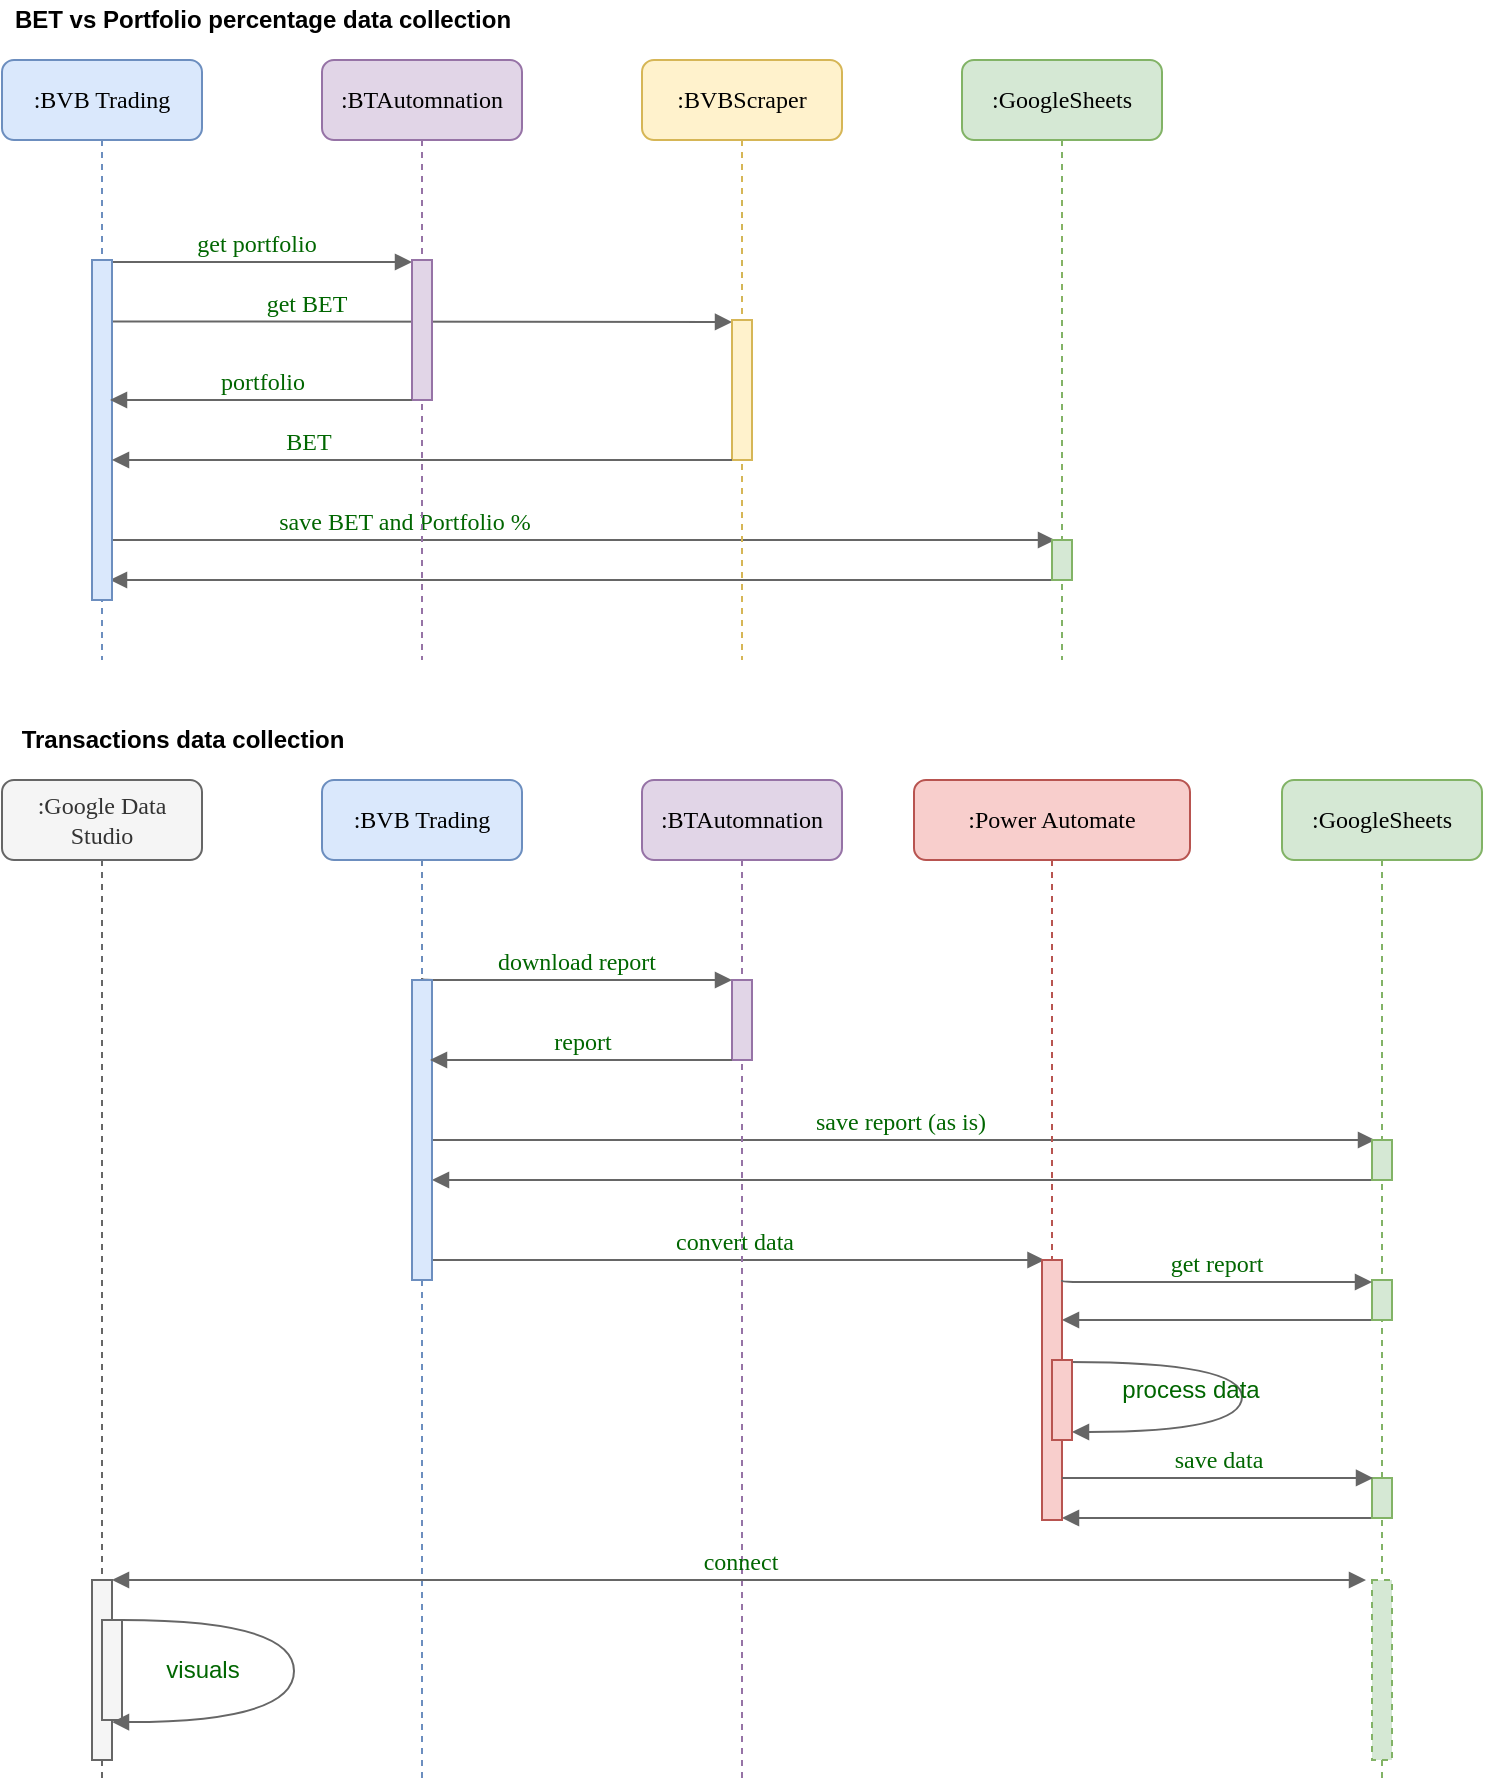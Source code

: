 <mxfile version="12.9.7" type="github">
  <diagram id="rZz6hcx_KyIPyHeTzFSX" name="Page-1">
    <mxGraphModel dx="1422" dy="762" grid="1" gridSize="10" guides="1" tooltips="1" connect="1" arrows="1" fold="1" page="1" pageScale="1" pageWidth="850" pageHeight="1100" math="0" shadow="0">
      <root>
        <mxCell id="0" />
        <mxCell id="1" parent="0" />
        <mxCell id="ngtt42MrlUjuyiKMCqwn-68" value="" style="html=1;verticalAlign=bottom;endArrow=none;labelBackgroundColor=none;fontFamily=Verdana;fontSize=12;edgeStyle=elbowEdgeStyle;elbow=vertical;fillColor=#f5f5f5;strokeColor=#666666;fontColor=#006600;startArrow=block;startFill=1;endFill=0;" edge="1" parent="1">
          <mxGeometry relative="1" as="geometry">
            <mxPoint x="590" y="809" as="sourcePoint" />
            <mxPoint x="749.5" y="809" as="targetPoint" />
            <Array as="points" />
          </mxGeometry>
        </mxCell>
        <mxCell id="ngtt42MrlUjuyiKMCqwn-61" value="" style="html=1;verticalAlign=bottom;endArrow=none;labelBackgroundColor=none;fontFamily=Verdana;fontSize=12;edgeStyle=orthogonalEdgeStyle;elbow=vertical;fillColor=#f5f5f5;strokeColor=#666666;fontColor=#006600;startArrow=block;startFill=1;endFill=0;entryX=0.9;entryY=0.025;entryDx=0;entryDy=0;entryPerimeter=0;curved=1;" edge="1" parent="1" source="ngtt42MrlUjuyiKMCqwn-58" target="ngtt42MrlUjuyiKMCqwn-58">
          <mxGeometry relative="1" as="geometry">
            <mxPoint x="616" y="782" as="sourcePoint" />
            <mxPoint x="610" y="750" as="targetPoint" />
            <Array as="points">
              <mxPoint x="680" y="766" />
              <mxPoint x="680" y="731" />
            </Array>
          </mxGeometry>
        </mxCell>
        <mxCell id="ngtt42MrlUjuyiKMCqwn-63" value="process data" style="text;html=1;align=center;verticalAlign=middle;resizable=0;points=[];fontColor=#006600;" vertex="1" connectable="0" parent="ngtt42MrlUjuyiKMCqwn-61">
          <mxGeometry x="-0.359" y="4" relative="1" as="geometry">
            <mxPoint x="-7" y="-17" as="offset" />
          </mxGeometry>
        </mxCell>
        <mxCell id="ngtt42MrlUjuyiKMCqwn-57" value="" style="html=1;verticalAlign=bottom;endArrow=none;labelBackgroundColor=none;fontFamily=Verdana;fontSize=12;edgeStyle=elbowEdgeStyle;elbow=vertical;fillColor=#f5f5f5;strokeColor=#666666;fontColor=#006600;startArrow=block;startFill=1;endFill=0;entryX=0.5;entryY=1;entryDx=0;entryDy=0;entryPerimeter=0;" edge="1" parent="1" target="ngtt42MrlUjuyiKMCqwn-55">
          <mxGeometry relative="1" as="geometry">
            <mxPoint x="590" y="710" as="sourcePoint" />
            <mxPoint x="741" y="710" as="targetPoint" />
            <Array as="points" />
          </mxGeometry>
        </mxCell>
        <mxCell id="ngtt42MrlUjuyiKMCqwn-39" value="" style="html=1;verticalAlign=bottom;endArrow=none;labelBackgroundColor=none;fontFamily=Verdana;fontSize=12;edgeStyle=elbowEdgeStyle;elbow=vertical;fillColor=#f5f5f5;strokeColor=#666666;fontColor=#006600;exitX=0.5;exitY=0.034;exitDx=0;exitDy=0;exitPerimeter=0;startArrow=block;startFill=1;endFill=0;" edge="1" parent="1">
          <mxGeometry x="-0.373" relative="1" as="geometry">
            <mxPoint x="114" y="340" as="sourcePoint" />
            <mxPoint x="588.5" y="340" as="targetPoint" />
            <Array as="points" />
            <mxPoint as="offset" />
          </mxGeometry>
        </mxCell>
        <mxCell id="ngtt42MrlUjuyiKMCqwn-54" value="" style="html=1;verticalAlign=bottom;endArrow=none;labelBackgroundColor=none;fontFamily=Verdana;fontSize=12;edgeStyle=elbowEdgeStyle;elbow=vertical;fillColor=#f5f5f5;strokeColor=#666666;fontColor=#006600;startArrow=block;startFill=1;endFill=0;" edge="1" parent="1">
          <mxGeometry relative="1" as="geometry">
            <mxPoint x="275" y="640" as="sourcePoint" />
            <mxPoint x="750.5" y="640" as="targetPoint" />
            <Array as="points" />
          </mxGeometry>
        </mxCell>
        <mxCell id="ngtt42MrlUjuyiKMCqwn-53" value="save report (as is)" style="html=1;verticalAlign=bottom;endArrow=block;labelBackgroundColor=none;fontFamily=Verdana;fontSize=12;edgeStyle=elbowEdgeStyle;elbow=vertical;fillColor=#f5f5f5;strokeColor=#666666;fontColor=#006600;" edge="1" parent="1">
          <mxGeometry relative="1" as="geometry">
            <mxPoint x="271" y="620" as="sourcePoint" />
            <mxPoint x="746.5" y="620" as="targetPoint" />
            <Array as="points" />
          </mxGeometry>
        </mxCell>
        <mxCell id="ngtt42MrlUjuyiKMCqwn-50" value="convert data" style="html=1;verticalAlign=bottom;endArrow=block;labelBackgroundColor=none;fontFamily=Verdana;fontSize=12;edgeStyle=elbowEdgeStyle;elbow=vertical;fillColor=#f5f5f5;strokeColor=#666666;fontColor=#006600;" edge="1" parent="1">
          <mxGeometry relative="1" as="geometry">
            <mxPoint x="269.75" y="680" as="sourcePoint" />
            <mxPoint x="581.25" y="680" as="targetPoint" />
            <Array as="points" />
          </mxGeometry>
        </mxCell>
        <mxCell id="ngtt42MrlUjuyiKMCqwn-38" value="save BET and Portfolio %" style="html=1;verticalAlign=bottom;endArrow=block;labelBackgroundColor=none;fontFamily=Verdana;fontSize=12;edgeStyle=elbowEdgeStyle;elbow=vertical;fillColor=#f5f5f5;strokeColor=#666666;fontColor=#006600;exitX=0.5;exitY=0.034;exitDx=0;exitDy=0;exitPerimeter=0;" edge="1" parent="1">
          <mxGeometry x="-0.373" relative="1" as="geometry">
            <mxPoint x="112" y="320" as="sourcePoint" />
            <mxPoint x="586.5" y="320" as="targetPoint" />
            <Array as="points" />
            <mxPoint as="offset" />
          </mxGeometry>
        </mxCell>
        <mxCell id="ngtt42MrlUjuyiKMCqwn-30" value="get portfolio" style="html=1;verticalAlign=bottom;endArrow=block;labelBackgroundColor=none;fontFamily=Verdana;fontSize=12;edgeStyle=elbowEdgeStyle;elbow=vertical;fillColor=#f5f5f5;strokeColor=#666666;fontColor=#006600;entryX=0.3;entryY=0.025;entryDx=0;entryDy=0;entryPerimeter=0;exitX=0.8;exitY=0;exitDx=0;exitDy=0;exitPerimeter=0;" edge="1" parent="1">
          <mxGeometry relative="1" as="geometry">
            <mxPoint x="110" y="180" as="sourcePoint" />
            <mxPoint x="265" y="181" as="targetPoint" />
            <Array as="points">
              <mxPoint x="262" y="181" />
            </Array>
          </mxGeometry>
        </mxCell>
        <mxCell id="ngtt42MrlUjuyiKMCqwn-31" value="get BET" style="html=1;verticalAlign=bottom;endArrow=block;labelBackgroundColor=none;fontFamily=Verdana;fontSize=12;edgeStyle=elbowEdgeStyle;elbow=vertical;fillColor=#f5f5f5;strokeColor=#666666;fontColor=#006600;exitX=0.5;exitY=0.034;exitDx=0;exitDy=0;exitPerimeter=0;" edge="1" parent="1">
          <mxGeometry x="-0.373" relative="1" as="geometry">
            <mxPoint x="115" y="210.72" as="sourcePoint" />
            <mxPoint x="425" y="211" as="targetPoint" />
            <Array as="points" />
            <mxPoint as="offset" />
          </mxGeometry>
        </mxCell>
        <mxCell id="ngtt42MrlUjuyiKMCqwn-19" value=":BVB Trading" style="shape=umlLifeline;perimeter=lifelinePerimeter;whiteSpace=wrap;html=1;container=1;collapsible=0;recursiveResize=0;outlineConnect=0;rounded=1;shadow=0;comic=0;labelBackgroundColor=none;strokeWidth=1;fontFamily=Verdana;fontSize=12;align=center;fillColor=#dae8fc;strokeColor=#6c8ebf;" vertex="1" parent="1">
          <mxGeometry x="60" y="80" width="100" height="300" as="geometry" />
        </mxCell>
        <mxCell id="ngtt42MrlUjuyiKMCqwn-20" value="" style="html=1;points=[];perimeter=orthogonalPerimeter;rounded=0;shadow=0;comic=0;labelBackgroundColor=none;strokeWidth=1;fontFamily=Verdana;fontSize=12;align=center;fillColor=#dae8fc;strokeColor=#6c8ebf;" vertex="1" parent="ngtt42MrlUjuyiKMCqwn-19">
          <mxGeometry x="45" y="100" width="10" height="170" as="geometry" />
        </mxCell>
        <mxCell id="ngtt42MrlUjuyiKMCqwn-21" value=":BTAutomnation" style="shape=umlLifeline;perimeter=lifelinePerimeter;whiteSpace=wrap;html=1;container=1;collapsible=0;recursiveResize=0;outlineConnect=0;rounded=1;shadow=0;comic=0;labelBackgroundColor=none;strokeWidth=1;fontFamily=Verdana;fontSize=12;align=center;fillColor=#e1d5e7;strokeColor=#9673a6;" vertex="1" parent="1">
          <mxGeometry x="220" y="80" width="100" height="300" as="geometry" />
        </mxCell>
        <mxCell id="ngtt42MrlUjuyiKMCqwn-22" value="" style="html=1;points=[];perimeter=orthogonalPerimeter;rounded=0;shadow=0;comic=0;labelBackgroundColor=none;strokeWidth=1;fontFamily=Verdana;fontSize=12;align=center;fillColor=#e1d5e7;strokeColor=#9673a6;" vertex="1" parent="ngtt42MrlUjuyiKMCqwn-21">
          <mxGeometry x="45" y="100" width="10" height="70" as="geometry" />
        </mxCell>
        <mxCell id="ngtt42MrlUjuyiKMCqwn-28" value=":BVBScraper" style="shape=umlLifeline;perimeter=lifelinePerimeter;whiteSpace=wrap;html=1;container=1;collapsible=0;recursiveResize=0;outlineConnect=0;rounded=1;shadow=0;comic=0;labelBackgroundColor=none;strokeWidth=1;fontFamily=Verdana;fontSize=12;align=center;fillColor=#fff2cc;strokeColor=#d6b656;" vertex="1" parent="1">
          <mxGeometry x="380" y="80" width="100" height="300" as="geometry" />
        </mxCell>
        <mxCell id="ngtt42MrlUjuyiKMCqwn-29" value="" style="html=1;points=[];perimeter=orthogonalPerimeter;rounded=0;shadow=0;comic=0;labelBackgroundColor=none;strokeWidth=1;fontFamily=Verdana;fontSize=12;align=center;fillColor=#fff2cc;strokeColor=#d6b656;" vertex="1" parent="ngtt42MrlUjuyiKMCqwn-28">
          <mxGeometry x="45" y="130" width="10" height="70" as="geometry" />
        </mxCell>
        <mxCell id="ngtt42MrlUjuyiKMCqwn-32" value="portfolio" style="html=1;verticalAlign=bottom;endArrow=none;labelBackgroundColor=none;fontFamily=Verdana;fontSize=12;edgeStyle=elbowEdgeStyle;elbow=vertical;fillColor=#f5f5f5;strokeColor=#666666;fontColor=#006600;startArrow=block;startFill=1;endFill=0;" edge="1" parent="1">
          <mxGeometry relative="1" as="geometry">
            <mxPoint x="114" y="250" as="sourcePoint" />
            <mxPoint x="265" y="250" as="targetPoint" />
            <Array as="points" />
          </mxGeometry>
        </mxCell>
        <mxCell id="ngtt42MrlUjuyiKMCqwn-33" value="BET" style="html=1;verticalAlign=bottom;endArrow=none;labelBackgroundColor=none;fontFamily=Verdana;fontSize=12;edgeStyle=elbowEdgeStyle;elbow=vertical;fillColor=#f5f5f5;strokeColor=#666666;fontColor=#006600;exitX=0.5;exitY=0.034;exitDx=0;exitDy=0;exitPerimeter=0;startArrow=block;startFill=1;endFill=0;" edge="1" parent="1">
          <mxGeometry x="-0.373" relative="1" as="geometry">
            <mxPoint x="115" y="280" as="sourcePoint" />
            <mxPoint x="425" y="280.28" as="targetPoint" />
            <Array as="points" />
            <mxPoint as="offset" />
          </mxGeometry>
        </mxCell>
        <mxCell id="ngtt42MrlUjuyiKMCqwn-34" value=":GoogleSheets" style="shape=umlLifeline;perimeter=lifelinePerimeter;whiteSpace=wrap;html=1;container=1;collapsible=0;recursiveResize=0;outlineConnect=0;rounded=1;shadow=0;comic=0;labelBackgroundColor=none;strokeWidth=1;fontFamily=Verdana;fontSize=12;align=center;fillColor=#d5e8d4;strokeColor=#82b366;" vertex="1" parent="1">
          <mxGeometry x="540" y="80" width="100" height="300" as="geometry" />
        </mxCell>
        <mxCell id="ngtt42MrlUjuyiKMCqwn-35" value="" style="html=1;points=[];perimeter=orthogonalPerimeter;rounded=0;shadow=0;comic=0;labelBackgroundColor=none;strokeWidth=1;fontFamily=Verdana;fontSize=12;align=center;fillColor=#d5e8d4;strokeColor=#82b366;" vertex="1" parent="ngtt42MrlUjuyiKMCqwn-34">
          <mxGeometry x="45" y="240" width="10" height="20" as="geometry" />
        </mxCell>
        <mxCell id="ngtt42MrlUjuyiKMCqwn-36" value="BET vs Portfolio percentage data collection" style="text;html=1;align=center;verticalAlign=middle;resizable=0;points=[];autosize=1;fontStyle=1" vertex="1" parent="1">
          <mxGeometry x="60" y="50" width="260" height="20" as="geometry" />
        </mxCell>
        <mxCell id="ngtt42MrlUjuyiKMCqwn-40" value="Transactions data collection" style="text;html=1;align=center;verticalAlign=middle;resizable=0;points=[];autosize=1;fontStyle=1" vertex="1" parent="1">
          <mxGeometry x="60" y="410" width="180" height="20" as="geometry" />
        </mxCell>
        <mxCell id="ngtt42MrlUjuyiKMCqwn-41" value="download report" style="html=1;verticalAlign=bottom;endArrow=block;labelBackgroundColor=none;fontFamily=Verdana;fontSize=12;edgeStyle=elbowEdgeStyle;elbow=vertical;fillColor=#f5f5f5;strokeColor=#666666;fontColor=#006600;entryX=0.3;entryY=0.025;entryDx=0;entryDy=0;entryPerimeter=0;exitX=0.8;exitY=0;exitDx=0;exitDy=0;exitPerimeter=0;" edge="1" parent="1">
          <mxGeometry relative="1" as="geometry">
            <mxPoint x="270" y="539" as="sourcePoint" />
            <mxPoint x="425" y="540" as="targetPoint" />
            <Array as="points">
              <mxPoint x="422" y="540" />
            </Array>
          </mxGeometry>
        </mxCell>
        <mxCell id="ngtt42MrlUjuyiKMCqwn-42" value=":BVB Trading" style="shape=umlLifeline;perimeter=lifelinePerimeter;whiteSpace=wrap;html=1;container=1;collapsible=0;recursiveResize=0;outlineConnect=0;rounded=1;shadow=0;comic=0;labelBackgroundColor=none;strokeWidth=1;fontFamily=Verdana;fontSize=12;align=center;fillColor=#dae8fc;strokeColor=#6c8ebf;" vertex="1" parent="1">
          <mxGeometry x="220" y="440" width="100" height="500" as="geometry" />
        </mxCell>
        <mxCell id="ngtt42MrlUjuyiKMCqwn-43" value="" style="html=1;points=[];perimeter=orthogonalPerimeter;rounded=0;shadow=0;comic=0;labelBackgroundColor=none;strokeWidth=1;fontFamily=Verdana;fontSize=12;align=center;fillColor=#dae8fc;strokeColor=#6c8ebf;" vertex="1" parent="ngtt42MrlUjuyiKMCqwn-42">
          <mxGeometry x="45" y="100" width="10" height="150" as="geometry" />
        </mxCell>
        <mxCell id="ngtt42MrlUjuyiKMCqwn-44" value=":BTAutomnation" style="shape=umlLifeline;perimeter=lifelinePerimeter;whiteSpace=wrap;html=1;container=1;collapsible=0;recursiveResize=0;outlineConnect=0;rounded=1;shadow=0;comic=0;labelBackgroundColor=none;strokeWidth=1;fontFamily=Verdana;fontSize=12;align=center;fillColor=#e1d5e7;strokeColor=#9673a6;" vertex="1" parent="1">
          <mxGeometry x="380" y="440" width="100" height="500" as="geometry" />
        </mxCell>
        <mxCell id="ngtt42MrlUjuyiKMCqwn-45" value="" style="html=1;points=[];perimeter=orthogonalPerimeter;rounded=0;shadow=0;comic=0;labelBackgroundColor=none;strokeWidth=1;fontFamily=Verdana;fontSize=12;align=center;fillColor=#e1d5e7;strokeColor=#9673a6;" vertex="1" parent="ngtt42MrlUjuyiKMCqwn-44">
          <mxGeometry x="45" y="100" width="10" height="40" as="geometry" />
        </mxCell>
        <mxCell id="ngtt42MrlUjuyiKMCqwn-46" value="report" style="html=1;verticalAlign=bottom;endArrow=none;labelBackgroundColor=none;fontFamily=Verdana;fontSize=12;edgeStyle=elbowEdgeStyle;elbow=vertical;fillColor=#f5f5f5;strokeColor=#666666;fontColor=#006600;startArrow=block;startFill=1;endFill=0;" edge="1" parent="1">
          <mxGeometry relative="1" as="geometry">
            <mxPoint x="274" y="580" as="sourcePoint" />
            <mxPoint x="425" y="580" as="targetPoint" />
            <Array as="points" />
          </mxGeometry>
        </mxCell>
        <mxCell id="ngtt42MrlUjuyiKMCqwn-47" value=":Power Automate" style="shape=umlLifeline;perimeter=lifelinePerimeter;whiteSpace=wrap;html=1;container=1;collapsible=0;recursiveResize=0;outlineConnect=0;rounded=1;shadow=0;comic=0;labelBackgroundColor=none;strokeWidth=1;fontFamily=Verdana;fontSize=12;align=center;fillColor=#f8cecc;strokeColor=#b85450;" vertex="1" parent="1">
          <mxGeometry x="516" y="440" width="138" height="370" as="geometry" />
        </mxCell>
        <mxCell id="ngtt42MrlUjuyiKMCqwn-48" value="" style="html=1;points=[];perimeter=orthogonalPerimeter;rounded=0;shadow=0;comic=0;labelBackgroundColor=none;strokeWidth=1;fontFamily=Verdana;fontSize=12;align=center;fillColor=#f8cecc;strokeColor=#b85450;" vertex="1" parent="ngtt42MrlUjuyiKMCqwn-47">
          <mxGeometry x="64" y="240" width="10" height="130" as="geometry" />
        </mxCell>
        <mxCell id="ngtt42MrlUjuyiKMCqwn-51" value=":GoogleSheets" style="shape=umlLifeline;perimeter=lifelinePerimeter;whiteSpace=wrap;html=1;container=1;collapsible=0;recursiveResize=0;outlineConnect=0;rounded=1;shadow=0;comic=0;labelBackgroundColor=none;strokeWidth=1;fontFamily=Verdana;fontSize=12;align=center;fillColor=#d5e8d4;strokeColor=#82b366;" vertex="1" parent="1">
          <mxGeometry x="700" y="440" width="100" height="500" as="geometry" />
        </mxCell>
        <mxCell id="ngtt42MrlUjuyiKMCqwn-52" value="" style="html=1;points=[];perimeter=orthogonalPerimeter;rounded=0;shadow=0;comic=0;labelBackgroundColor=none;strokeWidth=1;fontFamily=Verdana;fontSize=12;align=center;fillColor=#d5e8d4;strokeColor=#82b366;" vertex="1" parent="ngtt42MrlUjuyiKMCqwn-51">
          <mxGeometry x="45" y="180" width="10" height="20" as="geometry" />
        </mxCell>
        <mxCell id="ngtt42MrlUjuyiKMCqwn-55" value="" style="html=1;points=[];perimeter=orthogonalPerimeter;rounded=0;shadow=0;comic=0;labelBackgroundColor=none;strokeWidth=1;fontFamily=Verdana;fontSize=12;align=center;fillColor=#d5e8d4;strokeColor=#82b366;" vertex="1" parent="ngtt42MrlUjuyiKMCqwn-51">
          <mxGeometry x="45" y="250" width="10" height="20" as="geometry" />
        </mxCell>
        <mxCell id="ngtt42MrlUjuyiKMCqwn-70" value="" style="html=1;points=[];perimeter=orthogonalPerimeter;rounded=0;shadow=0;comic=0;labelBackgroundColor=none;strokeWidth=1;fontFamily=Verdana;fontSize=12;align=center;fillColor=#d5e8d4;strokeColor=#82b366;" vertex="1" parent="ngtt42MrlUjuyiKMCqwn-51">
          <mxGeometry x="45" y="349" width="10" height="20" as="geometry" />
        </mxCell>
        <mxCell id="ngtt42MrlUjuyiKMCqwn-78" value="" style="html=1;points=[];perimeter=orthogonalPerimeter;rounded=0;shadow=0;comic=0;labelBackgroundColor=none;strokeWidth=1;fontFamily=Verdana;fontSize=12;align=center;fillColor=#d5e8d4;strokeColor=#82b366;dashed=1;" vertex="1" parent="ngtt42MrlUjuyiKMCqwn-51">
          <mxGeometry x="45" y="400" width="10" height="90" as="geometry" />
        </mxCell>
        <mxCell id="ngtt42MrlUjuyiKMCqwn-56" value="get report" style="html=1;verticalAlign=bottom;endArrow=block;labelBackgroundColor=none;fontFamily=Verdana;fontSize=12;edgeStyle=elbowEdgeStyle;elbow=vertical;fillColor=#f5f5f5;strokeColor=#666666;fontColor=#006600;entryX=0.3;entryY=0.025;entryDx=0;entryDy=0;entryPerimeter=0;exitX=0.8;exitY=0;exitDx=0;exitDy=0;exitPerimeter=0;" edge="1" parent="1">
          <mxGeometry relative="1" as="geometry">
            <mxPoint x="590" y="690" as="sourcePoint" />
            <mxPoint x="745" y="691" as="targetPoint" />
            <Array as="points">
              <mxPoint x="742" y="691" />
            </Array>
          </mxGeometry>
        </mxCell>
        <mxCell id="ngtt42MrlUjuyiKMCqwn-58" value="" style="html=1;points=[];perimeter=orthogonalPerimeter;rounded=0;shadow=0;comic=0;labelBackgroundColor=none;strokeWidth=1;fontFamily=Verdana;fontSize=12;align=center;fillColor=#f8cecc;strokeColor=#b85450;" vertex="1" parent="1">
          <mxGeometry x="585" y="730" width="10" height="40" as="geometry" />
        </mxCell>
        <mxCell id="ngtt42MrlUjuyiKMCqwn-69" value="save data" style="html=1;verticalAlign=bottom;endArrow=block;labelBackgroundColor=none;fontFamily=Verdana;fontSize=12;edgeStyle=elbowEdgeStyle;elbow=vertical;fillColor=#f5f5f5;strokeColor=#666666;fontColor=#006600;exitX=1;exitY=0.838;exitDx=0;exitDy=0;exitPerimeter=0;" edge="1" parent="1" source="ngtt42MrlUjuyiKMCqwn-48">
          <mxGeometry relative="1" as="geometry">
            <mxPoint x="270" y="789" as="sourcePoint" />
            <mxPoint x="745.5" y="789" as="targetPoint" />
            <Array as="points" />
          </mxGeometry>
        </mxCell>
        <mxCell id="ngtt42MrlUjuyiKMCqwn-73" value=":Google Data Studio" style="shape=umlLifeline;perimeter=lifelinePerimeter;whiteSpace=wrap;html=1;container=1;collapsible=0;recursiveResize=0;outlineConnect=0;rounded=1;shadow=0;comic=0;labelBackgroundColor=none;strokeWidth=1;fontFamily=Verdana;fontSize=12;align=center;fillColor=#f5f5f5;strokeColor=#666666;fontColor=#333333;" vertex="1" parent="1">
          <mxGeometry x="60" y="440" width="100" height="500" as="geometry" />
        </mxCell>
        <mxCell id="ngtt42MrlUjuyiKMCqwn-74" value="" style="html=1;points=[];perimeter=orthogonalPerimeter;rounded=0;shadow=0;comic=0;labelBackgroundColor=none;strokeWidth=1;fontFamily=Verdana;fontSize=12;align=center;fillColor=#f5f5f5;strokeColor=#666666;fontColor=#333333;" vertex="1" parent="ngtt42MrlUjuyiKMCqwn-73">
          <mxGeometry x="45" y="400" width="10" height="90" as="geometry" />
        </mxCell>
        <mxCell id="ngtt42MrlUjuyiKMCqwn-80" value="" style="html=1;points=[];perimeter=orthogonalPerimeter;rounded=0;shadow=0;comic=0;labelBackgroundColor=none;strokeWidth=1;fontFamily=Verdana;fontSize=12;align=center;fillColor=#f5f5f5;strokeColor=#666666;fontColor=#333333;" vertex="1" parent="ngtt42MrlUjuyiKMCqwn-73">
          <mxGeometry x="50" y="420" width="10" height="50" as="geometry" />
        </mxCell>
        <mxCell id="ngtt42MrlUjuyiKMCqwn-77" value="connect" style="html=1;verticalAlign=bottom;endArrow=block;labelBackgroundColor=none;fontFamily=Verdana;fontSize=12;edgeStyle=elbowEdgeStyle;elbow=vertical;fillColor=#f5f5f5;strokeColor=#666666;fontColor=#006600;startArrow=block;startFill=1;" edge="1" parent="1">
          <mxGeometry relative="1" as="geometry">
            <mxPoint x="115" y="840" as="sourcePoint" />
            <mxPoint x="742" y="840" as="targetPoint" />
            <Array as="points" />
          </mxGeometry>
        </mxCell>
        <mxCell id="ngtt42MrlUjuyiKMCqwn-85" value="" style="html=1;verticalAlign=bottom;endArrow=none;labelBackgroundColor=none;fontFamily=Verdana;fontSize=12;edgeStyle=orthogonalEdgeStyle;elbow=vertical;fillColor=#f5f5f5;strokeColor=#666666;fontColor=#006600;startArrow=block;startFill=1;endFill=0;entryX=0.9;entryY=0.025;entryDx=0;entryDy=0;entryPerimeter=0;curved=1;exitX=1;exitY=0.789;exitDx=0;exitDy=0;exitPerimeter=0;" edge="1" parent="1" source="ngtt42MrlUjuyiKMCqwn-74">
          <mxGeometry relative="1" as="geometry">
            <mxPoint x="121" y="895" as="sourcePoint" />
            <mxPoint x="120" y="860" as="targetPoint" />
            <Array as="points">
              <mxPoint x="206" y="911" />
              <mxPoint x="206" y="860" />
            </Array>
          </mxGeometry>
        </mxCell>
        <mxCell id="ngtt42MrlUjuyiKMCqwn-86" value="visuals" style="text;html=1;align=center;verticalAlign=middle;resizable=0;points=[];fontColor=#006600;" vertex="1" connectable="0" parent="ngtt42MrlUjuyiKMCqwn-85">
          <mxGeometry x="-0.359" y="4" relative="1" as="geometry">
            <mxPoint x="-28" y="-22" as="offset" />
          </mxGeometry>
        </mxCell>
      </root>
    </mxGraphModel>
  </diagram>
</mxfile>
